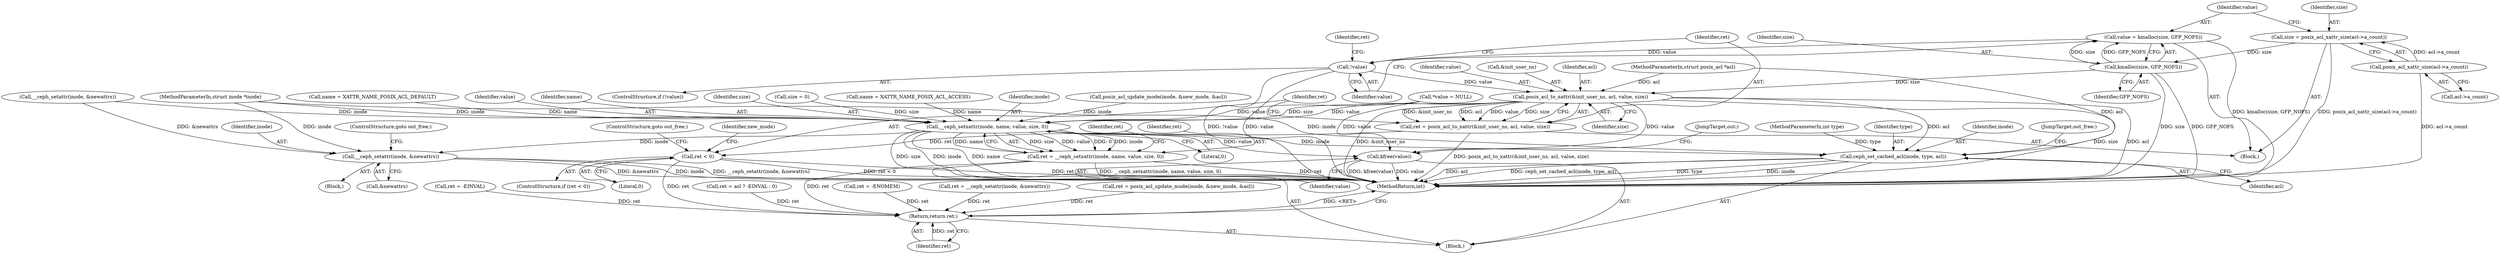 digraph "0_linux_073931017b49d9458aa351605b43a7e34598caef_1@API" {
"1000191" [label="(Call,value = kmalloc(size, GFP_NOFS))"];
"1000193" [label="(Call,kmalloc(size, GFP_NOFS))"];
"1000185" [label="(Call,size = posix_acl_xattr_size(acl->a_count))"];
"1000187" [label="(Call,posix_acl_xattr_size(acl->a_count))"];
"1000197" [label="(Call,!value)"];
"1000207" [label="(Call,posix_acl_to_xattr(&init_user_ns, acl, value, size))"];
"1000205" [label="(Call,ret = posix_acl_to_xattr(&init_user_ns, acl, value, size))"];
"1000214" [label="(Call,ret < 0)"];
"1000281" [label="(Return,return ret;)"];
"1000244" [label="(Call,__ceph_setxattr(inode, name, value, size, 0))"];
"1000242" [label="(Call,ret = __ceph_setxattr(inode, name, value, size, 0))"];
"1000268" [label="(Call,__ceph_setattr(inode, &newattrs))"];
"1000273" [label="(Call,ceph_set_cached_acl(inode, type, acl))"];
"1000278" [label="(Call,kfree(value))"];
"1000278" [label="(Call,kfree(value))"];
"1000197" [label="(Call,!value)"];
"1000279" [label="(Identifier,value)"];
"1000242" [label="(Call,ret = __ceph_setxattr(inode, name, value, size, 0))"];
"1000188" [label="(Call,acl->a_count)"];
"1000198" [label="(Identifier,value)"];
"1000196" [label="(ControlStructure,if (!value))"];
"1000243" [label="(Identifier,ret)"];
"1000220" [label="(Identifier,new_mode)"];
"1000247" [label="(Identifier,value)"];
"1000246" [label="(Identifier,name)"];
"1000281" [label="(Return,return ret;)"];
"1000186" [label="(Identifier,size)"];
"1000191" [label="(Call,value = kmalloc(size, GFP_NOFS))"];
"1000273" [label="(Call,ceph_set_cached_acl(inode, type, acl))"];
"1000177" [label="(Call,ret = -EINVAL)"];
"1000257" [label="(Block,)"];
"1000212" [label="(Identifier,size)"];
"1000194" [label="(Identifier,size)"];
"1000270" [label="(Call,&newattrs)"];
"1000215" [label="(Identifier,ret)"];
"1000249" [label="(Literal,0)"];
"1000206" [label="(Identifier,ret)"];
"1000205" [label="(Call,ret = posix_acl_to_xattr(&init_user_ns, acl, value, size))"];
"1000104" [label="(Block,)"];
"1000248" [label="(Identifier,size)"];
"1000213" [label="(ControlStructure,if (ret < 0))"];
"1000277" [label="(JumpTarget,out_free:)"];
"1000210" [label="(Identifier,acl)"];
"1000110" [label="(Call,size = 0)"];
"1000251" [label="(Identifier,ret)"];
"1000184" [label="(Block,)"];
"1000164" [label="(Call,ret = acl ? -EINVAL : 0)"];
"1000101" [label="(MethodParameterIn,struct inode *inode)"];
"1000118" [label="(Call,*value = NULL)"];
"1000138" [label="(Call,name = XATTR_NAME_POSIX_ACL_ACCESS)"];
"1000214" [label="(Call,ret < 0)"];
"1000216" [label="(Literal,0)"];
"1000200" [label="(Call,ret = -ENOMEM)"];
"1000211" [label="(Identifier,value)"];
"1000245" [label="(Identifier,inode)"];
"1000146" [label="(Call,posix_acl_update_mode(inode, &new_mode, &acl))"];
"1000217" [label="(ControlStructure,goto out_free;)"];
"1000207" [label="(Call,posix_acl_to_xattr(&init_user_ns, acl, value, size))"];
"1000187" [label="(Call,posix_acl_xattr_size(acl->a_count))"];
"1000103" [label="(MethodParameterIn,int type)"];
"1000235" [label="(Call,__ceph_setattr(inode, &newattrs))"];
"1000102" [label="(MethodParameterIn,struct posix_acl *acl)"];
"1000282" [label="(Identifier,ret)"];
"1000233" [label="(Call,ret = __ceph_setattr(inode, &newattrs))"];
"1000244" [label="(Call,__ceph_setxattr(inode, name, value, size, 0))"];
"1000269" [label="(Identifier,inode)"];
"1000275" [label="(Identifier,type)"];
"1000195" [label="(Identifier,GFP_NOFS)"];
"1000201" [label="(Identifier,ret)"];
"1000268" [label="(Call,__ceph_setattr(inode, &newattrs))"];
"1000272" [label="(ControlStructure,goto out_free;)"];
"1000283" [label="(MethodReturn,int)"];
"1000274" [label="(Identifier,inode)"];
"1000192" [label="(Identifier,value)"];
"1000280" [label="(JumpTarget,out:)"];
"1000276" [label="(Identifier,acl)"];
"1000172" [label="(Call,name = XATTR_NAME_POSIX_ACL_DEFAULT)"];
"1000185" [label="(Call,size = posix_acl_xattr_size(acl->a_count))"];
"1000208" [label="(Call,&init_user_ns)"];
"1000193" [label="(Call,kmalloc(size, GFP_NOFS))"];
"1000144" [label="(Call,ret = posix_acl_update_mode(inode, &new_mode, &acl))"];
"1000191" -> "1000184"  [label="AST: "];
"1000191" -> "1000193"  [label="CFG: "];
"1000192" -> "1000191"  [label="AST: "];
"1000193" -> "1000191"  [label="AST: "];
"1000198" -> "1000191"  [label="CFG: "];
"1000191" -> "1000283"  [label="DDG: kmalloc(size, GFP_NOFS)"];
"1000193" -> "1000191"  [label="DDG: size"];
"1000193" -> "1000191"  [label="DDG: GFP_NOFS"];
"1000191" -> "1000197"  [label="DDG: value"];
"1000193" -> "1000195"  [label="CFG: "];
"1000194" -> "1000193"  [label="AST: "];
"1000195" -> "1000193"  [label="AST: "];
"1000193" -> "1000283"  [label="DDG: size"];
"1000193" -> "1000283"  [label="DDG: GFP_NOFS"];
"1000185" -> "1000193"  [label="DDG: size"];
"1000193" -> "1000207"  [label="DDG: size"];
"1000185" -> "1000184"  [label="AST: "];
"1000185" -> "1000187"  [label="CFG: "];
"1000186" -> "1000185"  [label="AST: "];
"1000187" -> "1000185"  [label="AST: "];
"1000192" -> "1000185"  [label="CFG: "];
"1000185" -> "1000283"  [label="DDG: posix_acl_xattr_size(acl->a_count)"];
"1000187" -> "1000185"  [label="DDG: acl->a_count"];
"1000187" -> "1000188"  [label="CFG: "];
"1000188" -> "1000187"  [label="AST: "];
"1000187" -> "1000283"  [label="DDG: acl->a_count"];
"1000197" -> "1000196"  [label="AST: "];
"1000197" -> "1000198"  [label="CFG: "];
"1000198" -> "1000197"  [label="AST: "];
"1000201" -> "1000197"  [label="CFG: "];
"1000206" -> "1000197"  [label="CFG: "];
"1000197" -> "1000283"  [label="DDG: !value"];
"1000197" -> "1000283"  [label="DDG: value"];
"1000197" -> "1000207"  [label="DDG: value"];
"1000207" -> "1000205"  [label="AST: "];
"1000207" -> "1000212"  [label="CFG: "];
"1000208" -> "1000207"  [label="AST: "];
"1000210" -> "1000207"  [label="AST: "];
"1000211" -> "1000207"  [label="AST: "];
"1000212" -> "1000207"  [label="AST: "];
"1000205" -> "1000207"  [label="CFG: "];
"1000207" -> "1000283"  [label="DDG: acl"];
"1000207" -> "1000283"  [label="DDG: &init_user_ns"];
"1000207" -> "1000283"  [label="DDG: size"];
"1000207" -> "1000205"  [label="DDG: &init_user_ns"];
"1000207" -> "1000205"  [label="DDG: acl"];
"1000207" -> "1000205"  [label="DDG: value"];
"1000207" -> "1000205"  [label="DDG: size"];
"1000102" -> "1000207"  [label="DDG: acl"];
"1000207" -> "1000244"  [label="DDG: value"];
"1000207" -> "1000244"  [label="DDG: size"];
"1000207" -> "1000273"  [label="DDG: acl"];
"1000207" -> "1000278"  [label="DDG: value"];
"1000205" -> "1000184"  [label="AST: "];
"1000206" -> "1000205"  [label="AST: "];
"1000215" -> "1000205"  [label="CFG: "];
"1000205" -> "1000283"  [label="DDG: posix_acl_to_xattr(&init_user_ns, acl, value, size)"];
"1000205" -> "1000214"  [label="DDG: ret"];
"1000214" -> "1000213"  [label="AST: "];
"1000214" -> "1000216"  [label="CFG: "];
"1000215" -> "1000214"  [label="AST: "];
"1000216" -> "1000214"  [label="AST: "];
"1000217" -> "1000214"  [label="CFG: "];
"1000220" -> "1000214"  [label="CFG: "];
"1000214" -> "1000283"  [label="DDG: ret < 0"];
"1000214" -> "1000283"  [label="DDG: ret"];
"1000214" -> "1000281"  [label="DDG: ret"];
"1000281" -> "1000104"  [label="AST: "];
"1000281" -> "1000282"  [label="CFG: "];
"1000282" -> "1000281"  [label="AST: "];
"1000283" -> "1000281"  [label="CFG: "];
"1000281" -> "1000283"  [label="DDG: <RET>"];
"1000282" -> "1000281"  [label="DDG: ret"];
"1000177" -> "1000281"  [label="DDG: ret"];
"1000200" -> "1000281"  [label="DDG: ret"];
"1000242" -> "1000281"  [label="DDG: ret"];
"1000164" -> "1000281"  [label="DDG: ret"];
"1000233" -> "1000281"  [label="DDG: ret"];
"1000144" -> "1000281"  [label="DDG: ret"];
"1000244" -> "1000242"  [label="AST: "];
"1000244" -> "1000249"  [label="CFG: "];
"1000245" -> "1000244"  [label="AST: "];
"1000246" -> "1000244"  [label="AST: "];
"1000247" -> "1000244"  [label="AST: "];
"1000248" -> "1000244"  [label="AST: "];
"1000249" -> "1000244"  [label="AST: "];
"1000242" -> "1000244"  [label="CFG: "];
"1000244" -> "1000283"  [label="DDG: size"];
"1000244" -> "1000283"  [label="DDG: inode"];
"1000244" -> "1000283"  [label="DDG: name"];
"1000244" -> "1000242"  [label="DDG: size"];
"1000244" -> "1000242"  [label="DDG: value"];
"1000244" -> "1000242"  [label="DDG: 0"];
"1000244" -> "1000242"  [label="DDG: inode"];
"1000244" -> "1000242"  [label="DDG: name"];
"1000235" -> "1000244"  [label="DDG: inode"];
"1000146" -> "1000244"  [label="DDG: inode"];
"1000101" -> "1000244"  [label="DDG: inode"];
"1000138" -> "1000244"  [label="DDG: name"];
"1000172" -> "1000244"  [label="DDG: name"];
"1000118" -> "1000244"  [label="DDG: value"];
"1000110" -> "1000244"  [label="DDG: size"];
"1000244" -> "1000268"  [label="DDG: inode"];
"1000244" -> "1000273"  [label="DDG: inode"];
"1000244" -> "1000278"  [label="DDG: value"];
"1000242" -> "1000104"  [label="AST: "];
"1000243" -> "1000242"  [label="AST: "];
"1000251" -> "1000242"  [label="CFG: "];
"1000242" -> "1000283"  [label="DDG: __ceph_setxattr(inode, name, value, size, 0)"];
"1000242" -> "1000283"  [label="DDG: ret"];
"1000268" -> "1000257"  [label="AST: "];
"1000268" -> "1000270"  [label="CFG: "];
"1000269" -> "1000268"  [label="AST: "];
"1000270" -> "1000268"  [label="AST: "];
"1000272" -> "1000268"  [label="CFG: "];
"1000268" -> "1000283"  [label="DDG: inode"];
"1000268" -> "1000283"  [label="DDG: __ceph_setattr(inode, &newattrs)"];
"1000268" -> "1000283"  [label="DDG: &newattrs"];
"1000101" -> "1000268"  [label="DDG: inode"];
"1000235" -> "1000268"  [label="DDG: &newattrs"];
"1000273" -> "1000104"  [label="AST: "];
"1000273" -> "1000276"  [label="CFG: "];
"1000274" -> "1000273"  [label="AST: "];
"1000275" -> "1000273"  [label="AST: "];
"1000276" -> "1000273"  [label="AST: "];
"1000277" -> "1000273"  [label="CFG: "];
"1000273" -> "1000283"  [label="DDG: type"];
"1000273" -> "1000283"  [label="DDG: inode"];
"1000273" -> "1000283"  [label="DDG: acl"];
"1000273" -> "1000283"  [label="DDG: ceph_set_cached_acl(inode, type, acl)"];
"1000101" -> "1000273"  [label="DDG: inode"];
"1000103" -> "1000273"  [label="DDG: type"];
"1000102" -> "1000273"  [label="DDG: acl"];
"1000278" -> "1000104"  [label="AST: "];
"1000278" -> "1000279"  [label="CFG: "];
"1000279" -> "1000278"  [label="AST: "];
"1000280" -> "1000278"  [label="CFG: "];
"1000278" -> "1000283"  [label="DDG: kfree(value)"];
"1000278" -> "1000283"  [label="DDG: value"];
"1000118" -> "1000278"  [label="DDG: value"];
}

